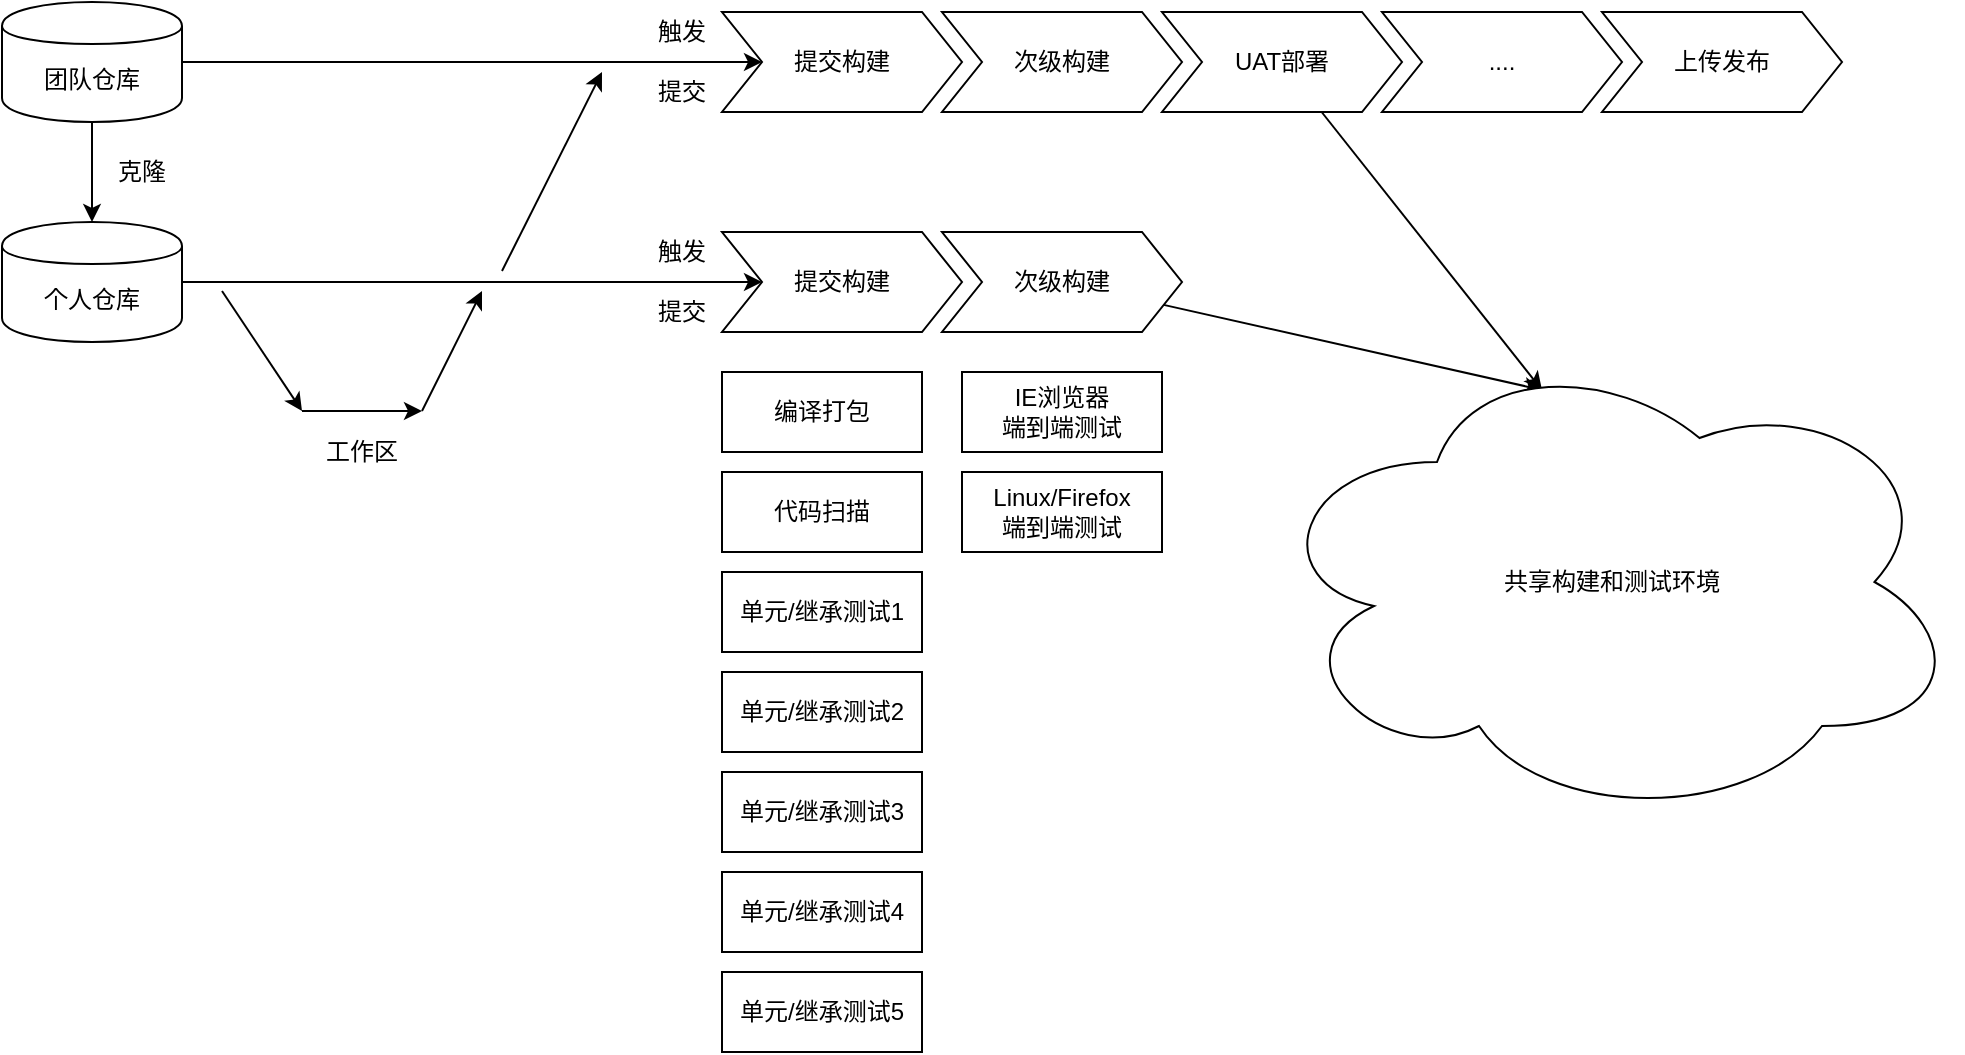 <mxfile version="12.6.5" type="device"><diagram id="m1YsdTFwAFcoce5zj3tw" name="Page-1"><mxGraphModel dx="1024" dy="592" grid="1" gridSize="10" guides="1" tooltips="1" connect="1" arrows="1" fold="1" page="1" pageScale="1" pageWidth="2339" pageHeight="3300" math="0" shadow="0"><root><mxCell id="0"/><mxCell id="1" parent="0"/><mxCell id="z-AFyMZ7Qto-sz0OgaXM-1" value="提交构建" style="shape=step;perimeter=stepPerimeter;whiteSpace=wrap;html=1;fixedSize=1;" parent="1" vertex="1"><mxGeometry x="390" y="150" width="120" height="50" as="geometry"/></mxCell><mxCell id="z-AFyMZ7Qto-sz0OgaXM-2" value="次级构建" style="shape=step;perimeter=stepPerimeter;whiteSpace=wrap;html=1;fixedSize=1;" parent="1" vertex="1"><mxGeometry x="500" y="150" width="120" height="50" as="geometry"/></mxCell><mxCell id="z-AFyMZ7Qto-sz0OgaXM-26" style="rounded=0;orthogonalLoop=1;jettySize=auto;html=1;entryX=0.4;entryY=0.1;entryDx=0;entryDy=0;entryPerimeter=0;" parent="1" source="z-AFyMZ7Qto-sz0OgaXM-3" target="z-AFyMZ7Qto-sz0OgaXM-25" edge="1"><mxGeometry relative="1" as="geometry"/></mxCell><mxCell id="z-AFyMZ7Qto-sz0OgaXM-3" value="UAT部署" style="shape=step;perimeter=stepPerimeter;whiteSpace=wrap;html=1;fixedSize=1;" parent="1" vertex="1"><mxGeometry x="610" y="150" width="120" height="50" as="geometry"/></mxCell><mxCell id="z-AFyMZ7Qto-sz0OgaXM-4" value="...." style="shape=step;perimeter=stepPerimeter;whiteSpace=wrap;html=1;fixedSize=1;" parent="1" vertex="1"><mxGeometry x="720" y="150" width="120" height="50" as="geometry"/></mxCell><mxCell id="z-AFyMZ7Qto-sz0OgaXM-5" value="上传发布" style="shape=step;perimeter=stepPerimeter;whiteSpace=wrap;html=1;fixedSize=1;" parent="1" vertex="1"><mxGeometry x="830" y="150" width="120" height="50" as="geometry"/></mxCell><mxCell id="z-AFyMZ7Qto-sz0OgaXM-6" value="提交构建" style="shape=step;perimeter=stepPerimeter;whiteSpace=wrap;html=1;fixedSize=1;" parent="1" vertex="1"><mxGeometry x="390" y="260" width="120" height="50" as="geometry"/></mxCell><mxCell id="z-AFyMZ7Qto-sz0OgaXM-27" style="edgeStyle=none;rounded=0;orthogonalLoop=1;jettySize=auto;html=1;entryX=0.4;entryY=0.1;entryDx=0;entryDy=0;entryPerimeter=0;" parent="1" source="z-AFyMZ7Qto-sz0OgaXM-7" target="z-AFyMZ7Qto-sz0OgaXM-25" edge="1"><mxGeometry relative="1" as="geometry"/></mxCell><mxCell id="z-AFyMZ7Qto-sz0OgaXM-7" value="次级构建" style="shape=step;perimeter=stepPerimeter;whiteSpace=wrap;html=1;fixedSize=1;" parent="1" vertex="1"><mxGeometry x="500" y="260" width="120" height="50" as="geometry"/></mxCell><mxCell id="z-AFyMZ7Qto-sz0OgaXM-19" style="edgeStyle=orthogonalEdgeStyle;rounded=0;orthogonalLoop=1;jettySize=auto;html=1;" parent="1" source="z-AFyMZ7Qto-sz0OgaXM-8" target="z-AFyMZ7Qto-sz0OgaXM-1" edge="1"><mxGeometry relative="1" as="geometry"/></mxCell><mxCell id="7aKgSJFAT-hFaU11hJY7-1" style="edgeStyle=orthogonalEdgeStyle;rounded=0;orthogonalLoop=1;jettySize=auto;html=1;" edge="1" parent="1" source="z-AFyMZ7Qto-sz0OgaXM-8" target="z-AFyMZ7Qto-sz0OgaXM-9"><mxGeometry relative="1" as="geometry"/></mxCell><mxCell id="z-AFyMZ7Qto-sz0OgaXM-8" value="团队仓库" style="shape=cylinder;whiteSpace=wrap;html=1;boundedLbl=1;backgroundOutline=1;" parent="1" vertex="1"><mxGeometry x="30" y="145" width="90" height="60" as="geometry"/></mxCell><mxCell id="z-AFyMZ7Qto-sz0OgaXM-18" style="edgeStyle=orthogonalEdgeStyle;rounded=0;orthogonalLoop=1;jettySize=auto;html=1;" parent="1" source="z-AFyMZ7Qto-sz0OgaXM-9" target="z-AFyMZ7Qto-sz0OgaXM-6" edge="1"><mxGeometry relative="1" as="geometry"/></mxCell><mxCell id="z-AFyMZ7Qto-sz0OgaXM-9" value="个人仓库" style="shape=cylinder;whiteSpace=wrap;html=1;boundedLbl=1;backgroundOutline=1;" parent="1" vertex="1"><mxGeometry x="30" y="255" width="90" height="60" as="geometry"/></mxCell><mxCell id="z-AFyMZ7Qto-sz0OgaXM-14" value="" style="endArrow=classic;html=1;" parent="1" edge="1"><mxGeometry width="50" height="50" relative="1" as="geometry"><mxPoint x="180" y="349.5" as="sourcePoint"/><mxPoint x="240" y="349.5" as="targetPoint"/></mxGeometry></mxCell><mxCell id="z-AFyMZ7Qto-sz0OgaXM-15" value="" style="endArrow=classic;html=1;" parent="1" edge="1"><mxGeometry width="50" height="50" relative="1" as="geometry"><mxPoint x="140" y="289.5" as="sourcePoint"/><mxPoint x="180" y="349.5" as="targetPoint"/></mxGeometry></mxCell><mxCell id="z-AFyMZ7Qto-sz0OgaXM-16" value="" style="endArrow=classic;html=1;" parent="1" edge="1"><mxGeometry width="50" height="50" relative="1" as="geometry"><mxPoint x="240" y="349.5" as="sourcePoint"/><mxPoint x="270" y="289.5" as="targetPoint"/></mxGeometry></mxCell><mxCell id="z-AFyMZ7Qto-sz0OgaXM-17" value="" style="endArrow=classic;html=1;" parent="1" edge="1"><mxGeometry width="50" height="50" relative="1" as="geometry"><mxPoint x="280" y="279.5" as="sourcePoint"/><mxPoint x="330" y="180" as="targetPoint"/></mxGeometry></mxCell><mxCell id="z-AFyMZ7Qto-sz0OgaXM-20" value="工作区" style="text;html=1;strokeColor=none;fillColor=none;align=center;verticalAlign=middle;whiteSpace=wrap;rounded=0;" parent="1" vertex="1"><mxGeometry x="190" y="360" width="40" height="20" as="geometry"/></mxCell><mxCell id="z-AFyMZ7Qto-sz0OgaXM-21" value="提交" style="text;html=1;strokeColor=none;fillColor=none;align=center;verticalAlign=middle;whiteSpace=wrap;rounded=0;" parent="1" vertex="1"><mxGeometry x="350" y="290" width="40" height="20" as="geometry"/></mxCell><mxCell id="z-AFyMZ7Qto-sz0OgaXM-22" value="触发" style="text;html=1;strokeColor=none;fillColor=none;align=center;verticalAlign=middle;whiteSpace=wrap;rounded=0;" parent="1" vertex="1"><mxGeometry x="350" y="260" width="40" height="20" as="geometry"/></mxCell><mxCell id="z-AFyMZ7Qto-sz0OgaXM-23" value="提交" style="text;html=1;strokeColor=none;fillColor=none;align=center;verticalAlign=middle;whiteSpace=wrap;rounded=0;" parent="1" vertex="1"><mxGeometry x="350" y="180" width="40" height="20" as="geometry"/></mxCell><mxCell id="z-AFyMZ7Qto-sz0OgaXM-24" value="触发" style="text;html=1;strokeColor=none;fillColor=none;align=center;verticalAlign=middle;whiteSpace=wrap;rounded=0;" parent="1" vertex="1"><mxGeometry x="350" y="150" width="40" height="20" as="geometry"/></mxCell><mxCell id="z-AFyMZ7Qto-sz0OgaXM-25" value="共享构建和测试环境" style="ellipse;shape=cloud;whiteSpace=wrap;html=1;" parent="1" vertex="1"><mxGeometry x="660" y="315" width="350" height="240" as="geometry"/></mxCell><mxCell id="z-AFyMZ7Qto-sz0OgaXM-28" value="编译打包" style="rounded=0;whiteSpace=wrap;html=1;" parent="1" vertex="1"><mxGeometry x="390" y="330" width="100" height="40" as="geometry"/></mxCell><mxCell id="z-AFyMZ7Qto-sz0OgaXM-29" value="代码扫描" style="rounded=0;whiteSpace=wrap;html=1;" parent="1" vertex="1"><mxGeometry x="390" y="380" width="100" height="40" as="geometry"/></mxCell><mxCell id="z-AFyMZ7Qto-sz0OgaXM-30" value="单元/继承测试1" style="rounded=0;whiteSpace=wrap;html=1;" parent="1" vertex="1"><mxGeometry x="390" y="430" width="100" height="40" as="geometry"/></mxCell><mxCell id="z-AFyMZ7Qto-sz0OgaXM-31" value="&lt;span style=&quot;white-space: normal&quot;&gt;单元/继承测试2&lt;/span&gt;" style="rounded=0;whiteSpace=wrap;html=1;" parent="1" vertex="1"><mxGeometry x="390" y="480" width="100" height="40" as="geometry"/></mxCell><mxCell id="z-AFyMZ7Qto-sz0OgaXM-32" value="&lt;span style=&quot;white-space: normal&quot;&gt;单元/继承测试3&lt;/span&gt;" style="rounded=0;whiteSpace=wrap;html=1;" parent="1" vertex="1"><mxGeometry x="390" y="530" width="100" height="40" as="geometry"/></mxCell><mxCell id="z-AFyMZ7Qto-sz0OgaXM-33" value="&lt;span style=&quot;white-space: normal&quot;&gt;单元/继承测试4&lt;/span&gt;" style="rounded=0;whiteSpace=wrap;html=1;" parent="1" vertex="1"><mxGeometry x="390" y="580" width="100" height="40" as="geometry"/></mxCell><mxCell id="z-AFyMZ7Qto-sz0OgaXM-34" value="&lt;span style=&quot;white-space: normal&quot;&gt;单元/继承测试5&lt;/span&gt;" style="rounded=0;whiteSpace=wrap;html=1;" parent="1" vertex="1"><mxGeometry x="390" y="630" width="100" height="40" as="geometry"/></mxCell><mxCell id="z-AFyMZ7Qto-sz0OgaXM-35" value="IE浏览器&lt;br&gt;端到端测试" style="rounded=0;whiteSpace=wrap;html=1;" parent="1" vertex="1"><mxGeometry x="510" y="330" width="100" height="40" as="geometry"/></mxCell><mxCell id="z-AFyMZ7Qto-sz0OgaXM-36" value="Linux/Firefox&lt;br&gt;端到端测试" style="rounded=0;whiteSpace=wrap;html=1;" parent="1" vertex="1"><mxGeometry x="510" y="380" width="100" height="40" as="geometry"/></mxCell><mxCell id="7aKgSJFAT-hFaU11hJY7-2" value="克隆" style="text;html=1;strokeColor=none;fillColor=none;align=center;verticalAlign=middle;whiteSpace=wrap;rounded=0;" vertex="1" parent="1"><mxGeometry x="80" y="220" width="40" height="20" as="geometry"/></mxCell></root></mxGraphModel></diagram></mxfile>
